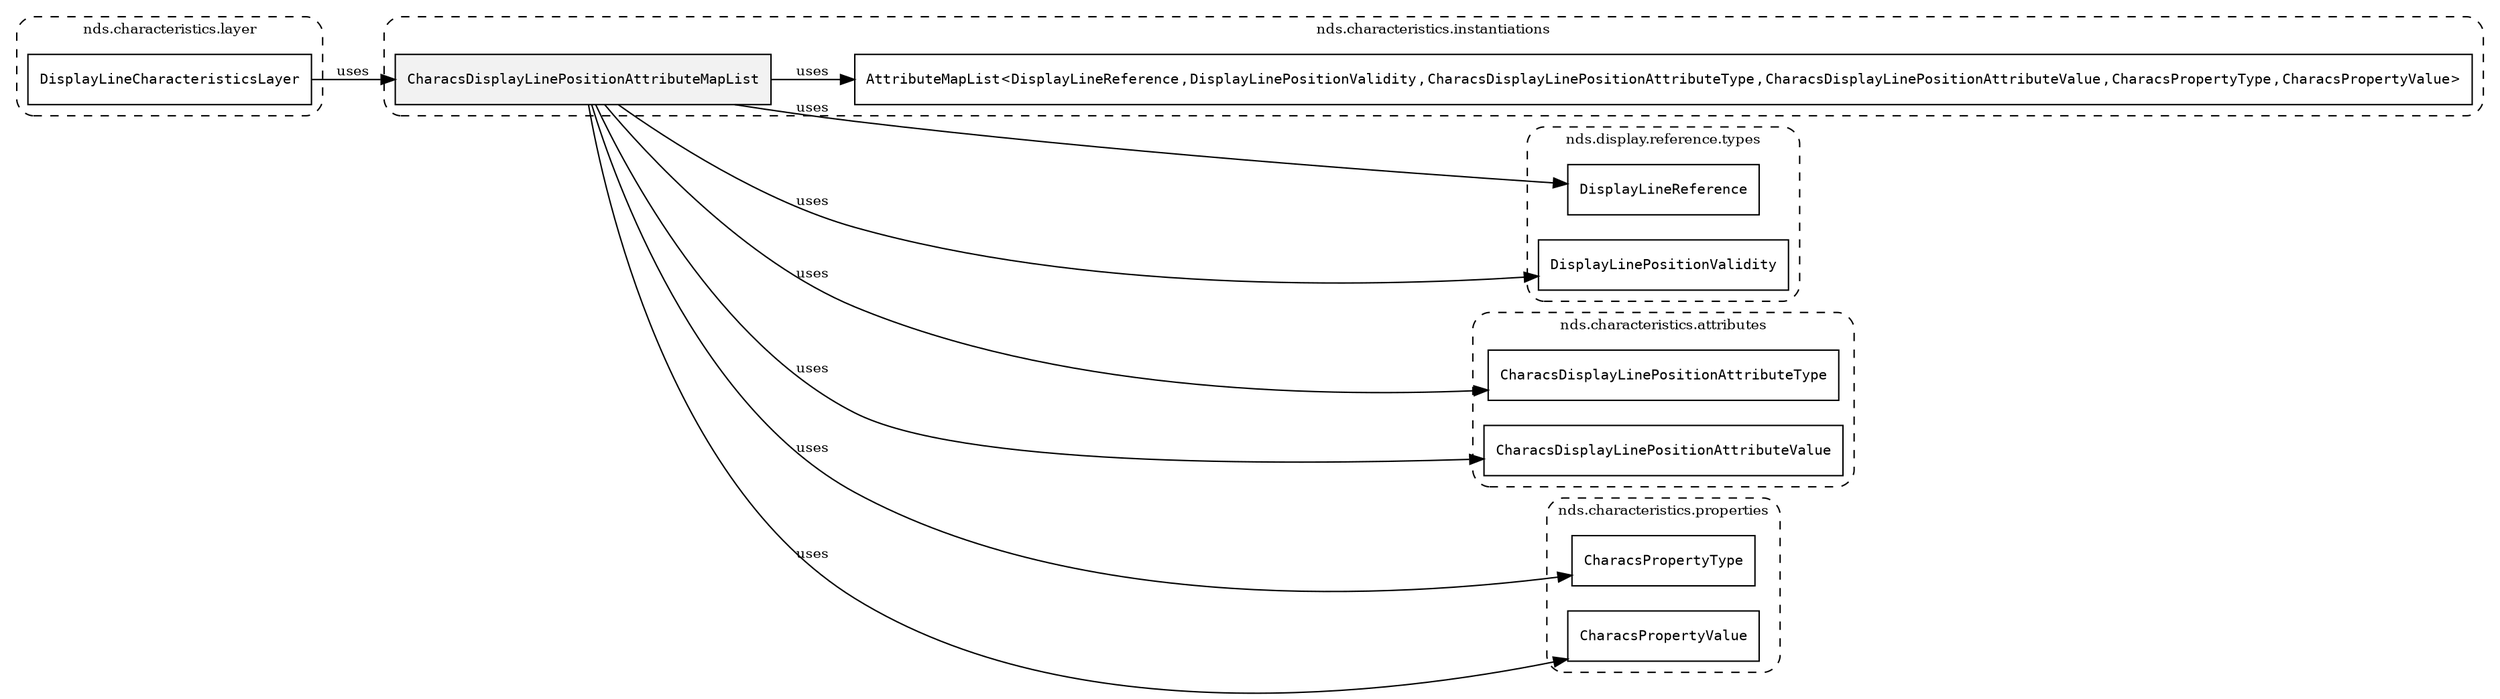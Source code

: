 /**
 * This dot file creates symbol collaboration diagram for CharacsDisplayLinePositionAttributeMapList.
 */
digraph ZSERIO
{
    node [shape=box, fontsize=10];
    rankdir="LR";
    fontsize=10;
    tooltip="CharacsDisplayLinePositionAttributeMapList collaboration diagram";

    subgraph "cluster_nds.characteristics.instantiations"
    {
        style="dashed, rounded";
        label="nds.characteristics.instantiations";
        tooltip="Package nds.characteristics.instantiations";
        href="../../../content/packages/nds.characteristics.instantiations.html#Package-nds-characteristics-instantiations";
        target="_parent";

        "CharacsDisplayLinePositionAttributeMapList" [style="filled", fillcolor="#0000000D", target="_parent", label=<<font face="monospace"><table align="center" border="0" cellspacing="0" cellpadding="0"><tr><td href="../../../content/packages/nds.characteristics.instantiations.html#InstantiateType-CharacsDisplayLinePositionAttributeMapList" title="InstantiateType defined in nds.characteristics.instantiations">CharacsDisplayLinePositionAttributeMapList</td></tr></table></font>>];
        "AttributeMapList&lt;DisplayLineReference,DisplayLinePositionValidity,CharacsDisplayLinePositionAttributeType,CharacsDisplayLinePositionAttributeValue,CharacsPropertyType,CharacsPropertyValue&gt;" [target="_parent", label=<<font face="monospace"><table align="center" border="0" cellspacing="0" cellpadding="0"><tr><td href="../../../content/packages/nds.core.attributemap.html#Structure-AttributeMapList" title="Structure defined in nds.core.attributemap">AttributeMapList</td><td>&lt;</td><td><table align="center" border="0" cellspacing="0" cellpadding="0"><tr><td href="../../../content/packages/nds.display.reference.types.html#Structure-DisplayLineReference" title="Structure defined in nds.display.reference.types">DisplayLineReference</td></tr></table></td><td>,</td><td><table align="center" border="0" cellspacing="0" cellpadding="0"><tr><td href="../../../content/packages/nds.display.reference.types.html#Structure-DisplayLinePositionValidity" title="Structure defined in nds.display.reference.types">DisplayLinePositionValidity</td></tr></table></td><td>,</td><td><table align="center" border="0" cellspacing="0" cellpadding="0"><tr><td href="../../../content/packages/nds.characteristics.attributes.html#Enum-CharacsDisplayLinePositionAttributeType" title="Enum defined in nds.characteristics.attributes">CharacsDisplayLinePositionAttributeType</td></tr></table></td><td>,</td><td><table align="center" border="0" cellspacing="0" cellpadding="0"><tr><td href="../../../content/packages/nds.characteristics.attributes.html#Choice-CharacsDisplayLinePositionAttributeValue" title="Choice defined in nds.characteristics.attributes">CharacsDisplayLinePositionAttributeValue</td></tr></table></td><td>,</td><td><table align="center" border="0" cellspacing="0" cellpadding="0"><tr><td href="../../../content/packages/nds.characteristics.properties.html#Structure-CharacsPropertyType" title="Structure defined in nds.characteristics.properties">CharacsPropertyType</td></tr></table></td><td>,</td><td><table align="center" border="0" cellspacing="0" cellpadding="0"><tr><td href="../../../content/packages/nds.characteristics.properties.html#Structure-CharacsPropertyValue" title="Structure defined in nds.characteristics.properties">CharacsPropertyValue</td></tr></table></td><td>&gt;</td></tr></table></font>>];
    }

    subgraph "cluster_nds.display.reference.types"
    {
        style="dashed, rounded";
        label="nds.display.reference.types";
        tooltip="Package nds.display.reference.types";
        href="../../../content/packages/nds.display.reference.types.html#Package-nds-display-reference-types";
        target="_parent";

        "DisplayLineReference" [target="_parent", label=<<font face="monospace"><table align="center" border="0" cellspacing="0" cellpadding="0"><tr><td href="../../../content/packages/nds.display.reference.types.html#Structure-DisplayLineReference" title="Structure defined in nds.display.reference.types">DisplayLineReference</td></tr></table></font>>];
        "DisplayLinePositionValidity" [target="_parent", label=<<font face="monospace"><table align="center" border="0" cellspacing="0" cellpadding="0"><tr><td href="../../../content/packages/nds.display.reference.types.html#Structure-DisplayLinePositionValidity" title="Structure defined in nds.display.reference.types">DisplayLinePositionValidity</td></tr></table></font>>];
    }

    subgraph "cluster_nds.characteristics.attributes"
    {
        style="dashed, rounded";
        label="nds.characteristics.attributes";
        tooltip="Package nds.characteristics.attributes";
        href="../../../content/packages/nds.characteristics.attributes.html#Package-nds-characteristics-attributes";
        target="_parent";

        "CharacsDisplayLinePositionAttributeType" [target="_parent", label=<<font face="monospace"><table align="center" border="0" cellspacing="0" cellpadding="0"><tr><td href="../../../content/packages/nds.characteristics.attributes.html#Enum-CharacsDisplayLinePositionAttributeType" title="Enum defined in nds.characteristics.attributes">CharacsDisplayLinePositionAttributeType</td></tr></table></font>>];
        "CharacsDisplayLinePositionAttributeValue" [target="_parent", label=<<font face="monospace"><table align="center" border="0" cellspacing="0" cellpadding="0"><tr><td href="../../../content/packages/nds.characteristics.attributes.html#Choice-CharacsDisplayLinePositionAttributeValue" title="Choice defined in nds.characteristics.attributes">CharacsDisplayLinePositionAttributeValue</td></tr></table></font>>];
    }

    subgraph "cluster_nds.characteristics.properties"
    {
        style="dashed, rounded";
        label="nds.characteristics.properties";
        tooltip="Package nds.characteristics.properties";
        href="../../../content/packages/nds.characteristics.properties.html#Package-nds-characteristics-properties";
        target="_parent";

        "CharacsPropertyType" [target="_parent", label=<<font face="monospace"><table align="center" border="0" cellspacing="0" cellpadding="0"><tr><td href="../../../content/packages/nds.characteristics.properties.html#Structure-CharacsPropertyType" title="Structure defined in nds.characteristics.properties">CharacsPropertyType</td></tr></table></font>>];
        "CharacsPropertyValue" [target="_parent", label=<<font face="monospace"><table align="center" border="0" cellspacing="0" cellpadding="0"><tr><td href="../../../content/packages/nds.characteristics.properties.html#Structure-CharacsPropertyValue" title="Structure defined in nds.characteristics.properties">CharacsPropertyValue</td></tr></table></font>>];
    }

    subgraph "cluster_nds.characteristics.layer"
    {
        style="dashed, rounded";
        label="nds.characteristics.layer";
        tooltip="Package nds.characteristics.layer";
        href="../../../content/packages/nds.characteristics.layer.html#Package-nds-characteristics-layer";
        target="_parent";

        "DisplayLineCharacteristicsLayer" [target="_parent", label=<<font face="monospace"><table align="center" border="0" cellspacing="0" cellpadding="0"><tr><td href="../../../content/packages/nds.characteristics.layer.html#Structure-DisplayLineCharacteristicsLayer" title="Structure defined in nds.characteristics.layer">DisplayLineCharacteristicsLayer</td></tr></table></font>>];
    }

    "CharacsDisplayLinePositionAttributeMapList" -> "AttributeMapList&lt;DisplayLineReference,DisplayLinePositionValidity,CharacsDisplayLinePositionAttributeType,CharacsDisplayLinePositionAttributeValue,CharacsPropertyType,CharacsPropertyValue&gt;" [label="uses", fontsize=10];
    "CharacsDisplayLinePositionAttributeMapList" -> "DisplayLineReference" [label="uses", fontsize=10];
    "CharacsDisplayLinePositionAttributeMapList" -> "DisplayLinePositionValidity" [label="uses", fontsize=10];
    "CharacsDisplayLinePositionAttributeMapList" -> "CharacsDisplayLinePositionAttributeType" [label="uses", fontsize=10];
    "CharacsDisplayLinePositionAttributeMapList" -> "CharacsDisplayLinePositionAttributeValue" [label="uses", fontsize=10];
    "CharacsDisplayLinePositionAttributeMapList" -> "CharacsPropertyType" [label="uses", fontsize=10];
    "CharacsDisplayLinePositionAttributeMapList" -> "CharacsPropertyValue" [label="uses", fontsize=10];
    "DisplayLineCharacteristicsLayer" -> "CharacsDisplayLinePositionAttributeMapList" [label="uses", fontsize=10];
}
